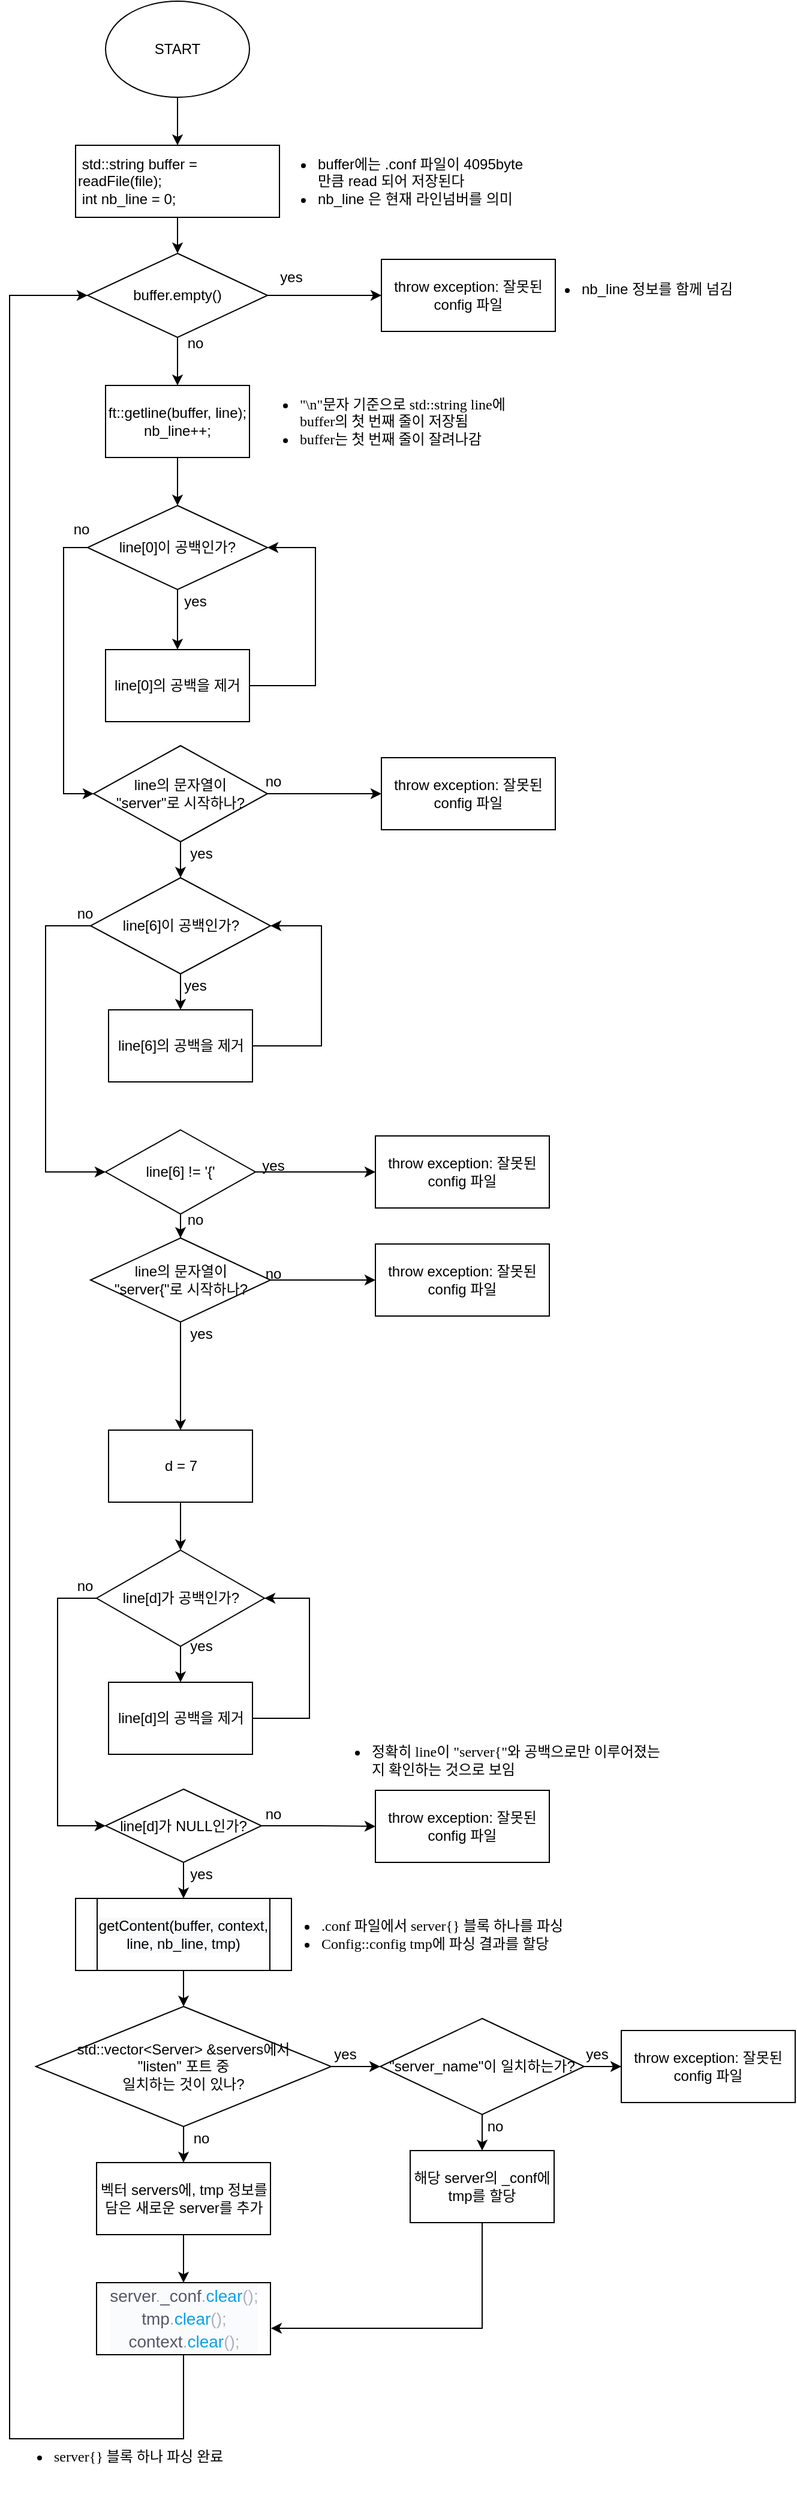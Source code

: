 <mxfile version="14.5.7" type="github">
  <diagram id="P94FQoILM087UZ30ZA-V" name="Page-1">
    <mxGraphModel dx="1099" dy="774" grid="1" gridSize="10" guides="1" tooltips="1" connect="1" arrows="1" fold="1" page="1" pageScale="1" pageWidth="827" pageHeight="1169" math="0" shadow="0">
      <root>
        <mxCell id="0" />
        <mxCell id="1" parent="0" />
        <mxCell id="13hCxG7cCII5tz9myrVL-3" value="" style="edgeStyle=orthogonalEdgeStyle;rounded=0;orthogonalLoop=1;jettySize=auto;html=1;" parent="1" source="13hCxG7cCII5tz9myrVL-1" target="13hCxG7cCII5tz9myrVL-2" edge="1">
          <mxGeometry relative="1" as="geometry" />
        </mxCell>
        <mxCell id="13hCxG7cCII5tz9myrVL-1" value="START" style="ellipse;whiteSpace=wrap;html=1;" parent="1" vertex="1">
          <mxGeometry x="90" y="10" width="120" height="80" as="geometry" />
        </mxCell>
        <mxCell id="13hCxG7cCII5tz9myrVL-8" value="" style="edgeStyle=orthogonalEdgeStyle;rounded=0;orthogonalLoop=1;jettySize=auto;html=1;" parent="1" source="13hCxG7cCII5tz9myrVL-2" target="13hCxG7cCII5tz9myrVL-7" edge="1">
          <mxGeometry relative="1" as="geometry" />
        </mxCell>
        <mxCell id="13hCxG7cCII5tz9myrVL-2" value="&amp;nbsp;std::string buffer = readFile(file);&lt;br&gt;&amp;nbsp;int nb_line = 0;" style="rounded=0;whiteSpace=wrap;html=1;align=left;" parent="1" vertex="1">
          <mxGeometry x="65" y="130" width="170" height="60" as="geometry" />
        </mxCell>
        <mxCell id="13hCxG7cCII5tz9myrVL-4" value="&lt;div&gt;&lt;ul&gt;&lt;li&gt;&lt;span style=&quot;font-family: &amp;#34;helvetica&amp;#34;&quot;&gt;buffer에는 .conf 파일이 4095byte만큼 read 되어 저장된다&lt;/span&gt;&lt;/li&gt;&lt;li&gt;&lt;span style=&quot;font-family: &amp;#34;helvetica&amp;#34;&quot;&gt;nb_line 은 현재 라인넘버를 의미&lt;/span&gt;&lt;/li&gt;&lt;/ul&gt;&lt;/div&gt;" style="text;html=1;strokeColor=none;fillColor=none;align=left;verticalAlign=middle;whiteSpace=wrap;rounded=0;" parent="1" vertex="1">
          <mxGeometry x="225" y="125" width="220" height="70" as="geometry" />
        </mxCell>
        <mxCell id="13hCxG7cCII5tz9myrVL-10" value="" style="edgeStyle=orthogonalEdgeStyle;rounded=0;orthogonalLoop=1;jettySize=auto;html=1;" parent="1" source="13hCxG7cCII5tz9myrVL-7" target="13hCxG7cCII5tz9myrVL-9" edge="1">
          <mxGeometry relative="1" as="geometry" />
        </mxCell>
        <mxCell id="13hCxG7cCII5tz9myrVL-25" value="" style="edgeStyle=orthogonalEdgeStyle;rounded=0;orthogonalLoop=1;jettySize=auto;html=1;" parent="1" source="13hCxG7cCII5tz9myrVL-7" target="13hCxG7cCII5tz9myrVL-23" edge="1">
          <mxGeometry relative="1" as="geometry" />
        </mxCell>
        <mxCell id="13hCxG7cCII5tz9myrVL-7" value="buffer.empty()" style="rhombus;whiteSpace=wrap;html=1;rounded=0;align=center;" parent="1" vertex="1">
          <mxGeometry x="75" y="220" width="150" height="70" as="geometry" />
        </mxCell>
        <mxCell id="13hCxG7cCII5tz9myrVL-9" value="&lt;div&gt;&lt;span style=&quot;font-family: &amp;#34;helvetica&amp;#34;&quot;&gt;throw exception: 잘못된 config 파일&lt;/span&gt;&lt;/div&gt;" style="whiteSpace=wrap;html=1;rounded=0;align=center;" parent="1" vertex="1">
          <mxGeometry x="320" y="225" width="145" height="60" as="geometry" />
        </mxCell>
        <mxCell id="13hCxG7cCII5tz9myrVL-28" value="" style="edgeStyle=orthogonalEdgeStyle;rounded=0;orthogonalLoop=1;jettySize=auto;html=1;" parent="1" source="13hCxG7cCII5tz9myrVL-23" target="13hCxG7cCII5tz9myrVL-27" edge="1">
          <mxGeometry relative="1" as="geometry" />
        </mxCell>
        <mxCell id="13hCxG7cCII5tz9myrVL-23" value="ft::getline(buffer, line);&lt;br&gt;nb_line++;" style="rounded=0;whiteSpace=wrap;html=1;" parent="1" vertex="1">
          <mxGeometry x="90" y="330" width="120" height="60" as="geometry" />
        </mxCell>
        <mxCell id="13hCxG7cCII5tz9myrVL-26" value="&lt;ul&gt;&lt;li&gt;&lt;font face=&quot;AppleSDGothicNeoM00, AppleSDGothicNeoM00&quot;&gt;&quot;\n&quot;문자 기준으로 std::string line에 buffer의 첫 번째 줄이 저장됨&lt;/font&gt;&lt;/li&gt;&lt;li&gt;&lt;font face=&quot;AppleSDGothicNeoM00, AppleSDGothicNeoM00&quot;&gt;buffer는 첫 번째 줄이 잘려나감&lt;/font&gt;&lt;/li&gt;&lt;/ul&gt;" style="text;html=1;strokeColor=none;fillColor=none;align=left;verticalAlign=middle;whiteSpace=wrap;rounded=0;" parent="1" vertex="1">
          <mxGeometry x="210" y="325" width="220" height="70" as="geometry" />
        </mxCell>
        <mxCell id="13hCxG7cCII5tz9myrVL-30" value="" style="edgeStyle=orthogonalEdgeStyle;rounded=0;orthogonalLoop=1;jettySize=auto;html=1;" parent="1" source="13hCxG7cCII5tz9myrVL-27" target="13hCxG7cCII5tz9myrVL-29" edge="1">
          <mxGeometry relative="1" as="geometry" />
        </mxCell>
        <mxCell id="13hCxG7cCII5tz9myrVL-32" style="edgeStyle=orthogonalEdgeStyle;rounded=0;orthogonalLoop=1;jettySize=auto;html=1;entryX=0;entryY=0.5;entryDx=0;entryDy=0;" parent="1" source="13hCxG7cCII5tz9myrVL-27" target="13hCxG7cCII5tz9myrVL-41" edge="1">
          <mxGeometry relative="1" as="geometry">
            <mxPoint x="90" y="670" as="targetPoint" />
            <Array as="points">
              <mxPoint x="55" y="465" />
              <mxPoint x="55" y="670" />
            </Array>
          </mxGeometry>
        </mxCell>
        <mxCell id="13hCxG7cCII5tz9myrVL-27" value="line[0]이 공백인가?" style="rhombus;whiteSpace=wrap;html=1;rounded=0;" parent="1" vertex="1">
          <mxGeometry x="75" y="430" width="150" height="70" as="geometry" />
        </mxCell>
        <mxCell id="13hCxG7cCII5tz9myrVL-31" style="edgeStyle=orthogonalEdgeStyle;rounded=0;orthogonalLoop=1;jettySize=auto;html=1;entryX=1;entryY=0.5;entryDx=0;entryDy=0;" parent="1" source="13hCxG7cCII5tz9myrVL-29" target="13hCxG7cCII5tz9myrVL-27" edge="1">
          <mxGeometry relative="1" as="geometry">
            <mxPoint x="380" y="520" as="targetPoint" />
            <Array as="points">
              <mxPoint x="265" y="580" />
              <mxPoint x="265" y="465" />
            </Array>
          </mxGeometry>
        </mxCell>
        <mxCell id="13hCxG7cCII5tz9myrVL-29" value="line[0]의 공백을 제거" style="whiteSpace=wrap;html=1;rounded=0;" parent="1" vertex="1">
          <mxGeometry x="90" y="550" width="120" height="60" as="geometry" />
        </mxCell>
        <mxCell id="13hCxG7cCII5tz9myrVL-35" value="yes" style="text;html=1;strokeColor=none;fillColor=none;align=center;verticalAlign=middle;whiteSpace=wrap;rounded=0;" parent="1" vertex="1">
          <mxGeometry x="145" y="500" width="40" height="20" as="geometry" />
        </mxCell>
        <mxCell id="13hCxG7cCII5tz9myrVL-36" value="yes" style="text;html=1;strokeColor=none;fillColor=none;align=center;verticalAlign=middle;whiteSpace=wrap;rounded=0;" parent="1" vertex="1">
          <mxGeometry x="225" y="230" width="40" height="20" as="geometry" />
        </mxCell>
        <mxCell id="13hCxG7cCII5tz9myrVL-37" value="no" style="text;html=1;strokeColor=none;fillColor=none;align=center;verticalAlign=middle;whiteSpace=wrap;rounded=0;" parent="1" vertex="1">
          <mxGeometry x="145" y="285" width="40" height="20" as="geometry" />
        </mxCell>
        <mxCell id="13hCxG7cCII5tz9myrVL-38" value="no" style="text;html=1;strokeColor=none;fillColor=none;align=center;verticalAlign=middle;whiteSpace=wrap;rounded=0;" parent="1" vertex="1">
          <mxGeometry x="50" y="440" width="40" height="20" as="geometry" />
        </mxCell>
        <mxCell id="13hCxG7cCII5tz9myrVL-50" value="" style="edgeStyle=orthogonalEdgeStyle;rounded=0;orthogonalLoop=1;jettySize=auto;html=1;" parent="1" source="13hCxG7cCII5tz9myrVL-40" target="13hCxG7cCII5tz9myrVL-49" edge="1">
          <mxGeometry relative="1" as="geometry" />
        </mxCell>
        <mxCell id="13hCxG7cCII5tz9myrVL-53" style="edgeStyle=orthogonalEdgeStyle;rounded=0;orthogonalLoop=1;jettySize=auto;html=1;entryX=0;entryY=0.5;entryDx=0;entryDy=0;" parent="1" source="13hCxG7cCII5tz9myrVL-40" target="13hCxG7cCII5tz9myrVL-48" edge="1">
          <mxGeometry relative="1" as="geometry">
            <mxPoint x="152.5" y="930" as="targetPoint" />
            <Array as="points">
              <mxPoint x="40" y="780" />
              <mxPoint x="40" y="985" />
            </Array>
          </mxGeometry>
        </mxCell>
        <mxCell id="13hCxG7cCII5tz9myrVL-40" value="line[6]이 공백인가?" style="rhombus;whiteSpace=wrap;html=1;" parent="1" vertex="1">
          <mxGeometry x="77.5" y="740" width="150" height="80" as="geometry" />
        </mxCell>
        <mxCell id="13hCxG7cCII5tz9myrVL-44" value="" style="edgeStyle=orthogonalEdgeStyle;rounded=0;orthogonalLoop=1;jettySize=auto;html=1;" parent="1" source="13hCxG7cCII5tz9myrVL-41" target="13hCxG7cCII5tz9myrVL-43" edge="1">
          <mxGeometry relative="1" as="geometry" />
        </mxCell>
        <mxCell id="13hCxG7cCII5tz9myrVL-47" value="" style="edgeStyle=orthogonalEdgeStyle;rounded=0;orthogonalLoop=1;jettySize=auto;html=1;" parent="1" source="13hCxG7cCII5tz9myrVL-41" target="13hCxG7cCII5tz9myrVL-40" edge="1">
          <mxGeometry relative="1" as="geometry" />
        </mxCell>
        <mxCell id="13hCxG7cCII5tz9myrVL-41" value="line의 문자열이&lt;br&gt;&quot;server&quot;로 시작하나?" style="rhombus;whiteSpace=wrap;html=1;" parent="1" vertex="1">
          <mxGeometry x="80" y="630" width="145" height="80" as="geometry" />
        </mxCell>
        <mxCell id="13hCxG7cCII5tz9myrVL-43" value="&lt;div&gt;&lt;span style=&quot;font-family: &amp;#34;helvetica&amp;#34;&quot;&gt;throw exception: 잘못된 config 파일&lt;/span&gt;&lt;/div&gt;" style="whiteSpace=wrap;html=1;rounded=0;align=center;" parent="1" vertex="1">
          <mxGeometry x="320" y="640" width="145" height="60" as="geometry" />
        </mxCell>
        <mxCell id="13hCxG7cCII5tz9myrVL-45" value="no" style="text;html=1;strokeColor=none;fillColor=none;align=center;verticalAlign=middle;whiteSpace=wrap;rounded=0;" parent="1" vertex="1">
          <mxGeometry x="210" y="650" width="40" height="20" as="geometry" />
        </mxCell>
        <mxCell id="13hCxG7cCII5tz9myrVL-56" value="" style="edgeStyle=orthogonalEdgeStyle;rounded=0;orthogonalLoop=1;jettySize=auto;html=1;" parent="1" source="13hCxG7cCII5tz9myrVL-48" target="13hCxG7cCII5tz9myrVL-55" edge="1">
          <mxGeometry relative="1" as="geometry" />
        </mxCell>
        <mxCell id="13hCxG7cCII5tz9myrVL-60" value="" style="edgeStyle=orthogonalEdgeStyle;rounded=0;orthogonalLoop=1;jettySize=auto;html=1;" parent="1" source="13hCxG7cCII5tz9myrVL-48" target="13hCxG7cCII5tz9myrVL-59" edge="1">
          <mxGeometry relative="1" as="geometry" />
        </mxCell>
        <mxCell id="13hCxG7cCII5tz9myrVL-48" value="line[6] != &#39;{&#39;" style="rhombus;whiteSpace=wrap;html=1;" parent="1" vertex="1">
          <mxGeometry x="90" y="950" width="125" height="70" as="geometry" />
        </mxCell>
        <mxCell id="13hCxG7cCII5tz9myrVL-52" value="" style="edgeStyle=orthogonalEdgeStyle;rounded=0;orthogonalLoop=1;jettySize=auto;html=1;entryX=1;entryY=0.5;entryDx=0;entryDy=0;" parent="1" source="13hCxG7cCII5tz9myrVL-49" target="13hCxG7cCII5tz9myrVL-40" edge="1">
          <mxGeometry relative="1" as="geometry">
            <Array as="points">
              <mxPoint x="270" y="880" />
              <mxPoint x="270" y="780" />
            </Array>
          </mxGeometry>
        </mxCell>
        <mxCell id="13hCxG7cCII5tz9myrVL-49" value="line[6]의 공백을 제거" style="whiteSpace=wrap;html=1;rounded=0;" parent="1" vertex="1">
          <mxGeometry x="92.5" y="850" width="120" height="60" as="geometry" />
        </mxCell>
        <mxCell id="13hCxG7cCII5tz9myrVL-51" value="yes" style="text;html=1;strokeColor=none;fillColor=none;align=center;verticalAlign=middle;whiteSpace=wrap;rounded=0;" parent="1" vertex="1">
          <mxGeometry x="145" y="820" width="40" height="20" as="geometry" />
        </mxCell>
        <mxCell id="13hCxG7cCII5tz9myrVL-54" value="no" style="text;html=1;strokeColor=none;fillColor=none;align=center;verticalAlign=middle;whiteSpace=wrap;rounded=0;" parent="1" vertex="1">
          <mxGeometry x="52.5" y="760" width="40" height="20" as="geometry" />
        </mxCell>
        <mxCell id="13hCxG7cCII5tz9myrVL-55" value="&lt;div&gt;&lt;span style=&quot;font-family: &amp;#34;helvetica&amp;#34;&quot;&gt;throw exception: 잘못된 config 파일&lt;/span&gt;&lt;/div&gt;" style="whiteSpace=wrap;html=1;rounded=0;align=center;" parent="1" vertex="1">
          <mxGeometry x="315" y="955" width="145" height="60" as="geometry" />
        </mxCell>
        <mxCell id="13hCxG7cCII5tz9myrVL-57" value="yes" style="text;html=1;strokeColor=none;fillColor=none;align=center;verticalAlign=middle;whiteSpace=wrap;rounded=0;" parent="1" vertex="1">
          <mxGeometry x="210" y="970" width="40" height="20" as="geometry" />
        </mxCell>
        <mxCell id="13hCxG7cCII5tz9myrVL-58" value="&lt;ul&gt;&lt;li&gt;&lt;font face=&quot;AppleSDGothicNeoM00, helvetica&quot;&gt;nb_line 정보를 함께 넘김&lt;/font&gt;&lt;/li&gt;&lt;/ul&gt;" style="text;html=1;strokeColor=none;fillColor=none;align=left;verticalAlign=middle;whiteSpace=wrap;rounded=0;" parent="1" vertex="1">
          <mxGeometry x="445" y="215" width="220" height="70" as="geometry" />
        </mxCell>
        <mxCell id="13hCxG7cCII5tz9myrVL-63" value="" style="edgeStyle=orthogonalEdgeStyle;rounded=0;orthogonalLoop=1;jettySize=auto;html=1;" parent="1" source="13hCxG7cCII5tz9myrVL-59" target="13hCxG7cCII5tz9myrVL-62" edge="1">
          <mxGeometry relative="1" as="geometry" />
        </mxCell>
        <mxCell id="13hCxG7cCII5tz9myrVL-67" value="" style="edgeStyle=orthogonalEdgeStyle;rounded=0;orthogonalLoop=1;jettySize=auto;html=1;" parent="1" source="13hCxG7cCII5tz9myrVL-59" target="13hCxG7cCII5tz9myrVL-66" edge="1">
          <mxGeometry relative="1" as="geometry" />
        </mxCell>
        <mxCell id="13hCxG7cCII5tz9myrVL-59" value="line의 문자열이&lt;br&gt;&quot;server{&quot;로 시작하나?" style="rhombus;whiteSpace=wrap;html=1;" parent="1" vertex="1">
          <mxGeometry x="77.5" y="1040" width="150" height="70" as="geometry" />
        </mxCell>
        <mxCell id="13hCxG7cCII5tz9myrVL-61" value="no" style="text;html=1;strokeColor=none;fillColor=none;align=center;verticalAlign=middle;whiteSpace=wrap;rounded=0;" parent="1" vertex="1">
          <mxGeometry x="145" y="1015" width="40" height="20" as="geometry" />
        </mxCell>
        <mxCell id="13hCxG7cCII5tz9myrVL-62" value="&lt;div&gt;&lt;span style=&quot;font-family: &amp;#34;helvetica&amp;#34;&quot;&gt;throw exception: 잘못된 config 파일&lt;/span&gt;&lt;/div&gt;" style="whiteSpace=wrap;html=1;rounded=0;align=center;" parent="1" vertex="1">
          <mxGeometry x="315" y="1045" width="145" height="60" as="geometry" />
        </mxCell>
        <mxCell id="13hCxG7cCII5tz9myrVL-64" value="yes" style="text;html=1;strokeColor=none;fillColor=none;align=center;verticalAlign=middle;whiteSpace=wrap;rounded=0;" parent="1" vertex="1">
          <mxGeometry x="150" y="1110" width="40" height="20" as="geometry" />
        </mxCell>
        <mxCell id="13hCxG7cCII5tz9myrVL-65" value="no" style="text;html=1;strokeColor=none;fillColor=none;align=center;verticalAlign=middle;whiteSpace=wrap;rounded=0;" parent="1" vertex="1">
          <mxGeometry x="210" y="1060" width="40" height="20" as="geometry" />
        </mxCell>
        <mxCell id="13hCxG7cCII5tz9myrVL-70" value="" style="edgeStyle=orthogonalEdgeStyle;rounded=0;orthogonalLoop=1;jettySize=auto;html=1;" parent="1" source="13hCxG7cCII5tz9myrVL-66" target="13hCxG7cCII5tz9myrVL-69" edge="1">
          <mxGeometry relative="1" as="geometry" />
        </mxCell>
        <mxCell id="13hCxG7cCII5tz9myrVL-66" value="d = 7" style="whiteSpace=wrap;html=1;" parent="1" vertex="1">
          <mxGeometry x="92.5" y="1200" width="120" height="60" as="geometry" />
        </mxCell>
        <mxCell id="13hCxG7cCII5tz9myrVL-68" style="edgeStyle=orthogonalEdgeStyle;rounded=0;orthogonalLoop=1;jettySize=auto;html=1;exitX=0.5;exitY=1;exitDx=0;exitDy=0;" parent="1" source="13hCxG7cCII5tz9myrVL-66" target="13hCxG7cCII5tz9myrVL-66" edge="1">
          <mxGeometry relative="1" as="geometry" />
        </mxCell>
        <mxCell id="13hCxG7cCII5tz9myrVL-72" value="" style="edgeStyle=orthogonalEdgeStyle;rounded=0;orthogonalLoop=1;jettySize=auto;html=1;" parent="1" source="13hCxG7cCII5tz9myrVL-69" target="13hCxG7cCII5tz9myrVL-71" edge="1">
          <mxGeometry relative="1" as="geometry" />
        </mxCell>
        <mxCell id="13hCxG7cCII5tz9myrVL-75" value="" style="edgeStyle=orthogonalEdgeStyle;rounded=0;orthogonalLoop=1;jettySize=auto;html=1;entryX=0;entryY=0.5;entryDx=0;entryDy=0;" parent="1" source="13hCxG7cCII5tz9myrVL-69" target="13hCxG7cCII5tz9myrVL-78" edge="1">
          <mxGeometry relative="1" as="geometry">
            <mxPoint x="92.5" y="1530" as="targetPoint" />
            <Array as="points">
              <mxPoint x="50" y="1340" />
              <mxPoint x="50" y="1530" />
            </Array>
          </mxGeometry>
        </mxCell>
        <mxCell id="13hCxG7cCII5tz9myrVL-69" value="line[d]가 공백인가?" style="rhombus;whiteSpace=wrap;html=1;" parent="1" vertex="1">
          <mxGeometry x="82.5" y="1300" width="140" height="80" as="geometry" />
        </mxCell>
        <mxCell id="13hCxG7cCII5tz9myrVL-73" style="edgeStyle=orthogonalEdgeStyle;rounded=0;orthogonalLoop=1;jettySize=auto;html=1;entryX=1;entryY=0.5;entryDx=0;entryDy=0;" parent="1" source="13hCxG7cCII5tz9myrVL-71" target="13hCxG7cCII5tz9myrVL-69" edge="1">
          <mxGeometry relative="1" as="geometry">
            <Array as="points">
              <mxPoint x="260" y="1440" />
              <mxPoint x="260" y="1340" />
            </Array>
          </mxGeometry>
        </mxCell>
        <mxCell id="13hCxG7cCII5tz9myrVL-71" value="&lt;span&gt;line[d]의 공백을 제거&lt;/span&gt;" style="whiteSpace=wrap;html=1;" parent="1" vertex="1">
          <mxGeometry x="92.5" y="1410" width="120" height="60" as="geometry" />
        </mxCell>
        <mxCell id="13hCxG7cCII5tz9myrVL-76" value="yes" style="text;html=1;strokeColor=none;fillColor=none;align=center;verticalAlign=middle;whiteSpace=wrap;rounded=0;" parent="1" vertex="1">
          <mxGeometry x="150" y="1370" width="40" height="20" as="geometry" />
        </mxCell>
        <mxCell id="13hCxG7cCII5tz9myrVL-77" value="no" style="text;html=1;strokeColor=none;fillColor=none;align=center;verticalAlign=middle;whiteSpace=wrap;rounded=0;" parent="1" vertex="1">
          <mxGeometry x="52.5" y="1320" width="40" height="20" as="geometry" />
        </mxCell>
        <mxCell id="13hCxG7cCII5tz9myrVL-80" value="" style="edgeStyle=orthogonalEdgeStyle;rounded=0;orthogonalLoop=1;jettySize=auto;html=1;entryX=0;entryY=0.5;entryDx=0;entryDy=0;" parent="1" source="13hCxG7cCII5tz9myrVL-78" target="13hCxG7cCII5tz9myrVL-81" edge="1">
          <mxGeometry relative="1" as="geometry">
            <mxPoint x="305" y="1530" as="targetPoint" />
          </mxGeometry>
        </mxCell>
        <mxCell id="13hCxG7cCII5tz9myrVL-84" value="" style="edgeStyle=orthogonalEdgeStyle;rounded=0;orthogonalLoop=1;jettySize=auto;html=1;entryX=0.5;entryY=0;entryDx=0;entryDy=0;" parent="1" source="13hCxG7cCII5tz9myrVL-78" target="13hCxG7cCII5tz9myrVL-109" edge="1">
          <mxGeometry relative="1" as="geometry">
            <mxPoint x="155" y="1590" as="targetPoint" />
          </mxGeometry>
        </mxCell>
        <mxCell id="13hCxG7cCII5tz9myrVL-78" value="line[d]가 NULL인가?" style="rhombus;whiteSpace=wrap;html=1;" parent="1" vertex="1">
          <mxGeometry x="90" y="1499" width="130" height="61" as="geometry" />
        </mxCell>
        <mxCell id="13hCxG7cCII5tz9myrVL-81" value="&lt;div&gt;&lt;span style=&quot;font-family: &amp;#34;helvetica&amp;#34;&quot;&gt;throw exception: 잘못된 config 파일&lt;/span&gt;&lt;/div&gt;" style="whiteSpace=wrap;html=1;rounded=0;align=center;" parent="1" vertex="1">
          <mxGeometry x="315" y="1500" width="145" height="60" as="geometry" />
        </mxCell>
        <mxCell id="13hCxG7cCII5tz9myrVL-82" value="no" style="text;html=1;strokeColor=none;fillColor=none;align=center;verticalAlign=middle;whiteSpace=wrap;rounded=0;" parent="1" vertex="1">
          <mxGeometry x="210" y="1510" width="40" height="20" as="geometry" />
        </mxCell>
        <mxCell id="13hCxG7cCII5tz9myrVL-98" value="" style="edgeStyle=orthogonalEdgeStyle;rounded=0;orthogonalLoop=1;jettySize=auto;html=1;" parent="1" source="13hCxG7cCII5tz9myrVL-87" target="13hCxG7cCII5tz9myrVL-99" edge="1">
          <mxGeometry relative="1" as="geometry">
            <mxPoint x="153" y="1840" as="targetPoint" />
          </mxGeometry>
        </mxCell>
        <mxCell id="13hCxG7cCII5tz9myrVL-106" value="" style="edgeStyle=orthogonalEdgeStyle;rounded=0;orthogonalLoop=1;jettySize=auto;html=1;" parent="1" source="13hCxG7cCII5tz9myrVL-87" target="13hCxG7cCII5tz9myrVL-89" edge="1">
          <mxGeometry relative="1" as="geometry" />
        </mxCell>
        <mxCell id="13hCxG7cCII5tz9myrVL-87" value="&lt;span style=&quot;text-align: left&quot;&gt;std::vector&amp;lt;Server&amp;gt; &amp;amp;servers에서&lt;/span&gt;&lt;br&gt;&quot;listen&quot; 포트 중&lt;br&gt;일치하는 것이 있나?" style="rhombus;whiteSpace=wrap;html=1;align=center;" parent="1" vertex="1">
          <mxGeometry x="31.88" y="1680" width="246.25" height="100" as="geometry" />
        </mxCell>
        <mxCell id="13hCxG7cCII5tz9myrVL-92" value="" style="edgeStyle=orthogonalEdgeStyle;rounded=0;orthogonalLoop=1;jettySize=auto;html=1;" parent="1" source="13hCxG7cCII5tz9myrVL-89" target="13hCxG7cCII5tz9myrVL-91" edge="1">
          <mxGeometry relative="1" as="geometry" />
        </mxCell>
        <mxCell id="13hCxG7cCII5tz9myrVL-89" value="벡터 servers에, tmp 정보를 담은 새로운 server를 추가" style="whiteSpace=wrap;html=1;" parent="1" vertex="1">
          <mxGeometry x="82.51" y="1810" width="145" height="60" as="geometry" />
        </mxCell>
        <mxCell id="13hCxG7cCII5tz9myrVL-115" style="edgeStyle=orthogonalEdgeStyle;rounded=0;orthogonalLoop=1;jettySize=auto;html=1;entryX=0;entryY=0.5;entryDx=0;entryDy=0;exitX=0.5;exitY=1;exitDx=0;exitDy=0;" parent="1" source="13hCxG7cCII5tz9myrVL-91" target="13hCxG7cCII5tz9myrVL-7" edge="1">
          <mxGeometry relative="1" as="geometry">
            <mxPoint x="10" y="190" as="targetPoint" />
            <Array as="points">
              <mxPoint x="155" y="2040" />
              <mxPoint x="10" y="2040" />
              <mxPoint x="10" y="255" />
            </Array>
          </mxGeometry>
        </mxCell>
        <mxCell id="13hCxG7cCII5tz9myrVL-91" value="&lt;div style=&quot;color: rgb(86 , 88 , 105) ; background-color: rgb(250 , 251 , 252) ; font-size: 14px ; line-height: 19px&quot;&gt;&lt;div&gt;server&lt;span style=&quot;color: #adb1c2&quot;&gt;.&lt;/span&gt;_conf&lt;span style=&quot;color: #adb1c2&quot;&gt;.&lt;/span&gt;&lt;span style=&quot;color: #09a1ed&quot;&gt;clear&lt;/span&gt;&lt;span style=&quot;color: #adb1c2&quot;&gt;();&lt;/span&gt;&lt;/div&gt;&lt;div&gt;&lt;span style=&quot;font-family: &amp;#34;helvetica&amp;#34;&quot;&gt;tmp&lt;/span&gt;&lt;span style=&quot;font-family: &amp;#34;helvetica&amp;#34; ; color: rgb(173 , 177 , 194)&quot;&gt;.&lt;/span&gt;&lt;span style=&quot;font-family: &amp;#34;helvetica&amp;#34; ; color: rgb(9 , 161 , 237)&quot;&gt;clear&lt;/span&gt;&lt;span style=&quot;font-family: &amp;#34;helvetica&amp;#34; ; color: rgb(173 , 177 , 194)&quot;&gt;();&lt;/span&gt;&lt;/div&gt;&lt;div&gt;&lt;span style=&quot;font-family: &amp;#34;helvetica&amp;#34;&quot;&gt;context&lt;/span&gt;&lt;span style=&quot;font-family: &amp;#34;helvetica&amp;#34; ; color: rgb(173 , 177 , 194)&quot;&gt;.&lt;/span&gt;&lt;span style=&quot;font-family: &amp;#34;helvetica&amp;#34; ; color: rgb(9 , 161 , 237)&quot;&gt;clear&lt;/span&gt;&lt;span style=&quot;font-family: &amp;#34;helvetica&amp;#34; ; color: rgb(173 , 177 , 194)&quot;&gt;();&lt;/span&gt;&lt;/div&gt;&lt;/div&gt;" style="whiteSpace=wrap;html=1;" parent="1" vertex="1">
          <mxGeometry x="82.5" y="1910" width="145" height="60" as="geometry" />
        </mxCell>
        <mxCell id="13hCxG7cCII5tz9myrVL-94" value="no" style="text;html=1;strokeColor=none;fillColor=none;align=center;verticalAlign=middle;whiteSpace=wrap;rounded=0;" parent="1" vertex="1">
          <mxGeometry x="150" y="1780" width="40" height="20" as="geometry" />
        </mxCell>
        <mxCell id="13hCxG7cCII5tz9myrVL-95" value="yes" style="text;html=1;strokeColor=none;fillColor=none;align=center;verticalAlign=middle;whiteSpace=wrap;rounded=0;" parent="1" vertex="1">
          <mxGeometry x="270" y="1710" width="40" height="20" as="geometry" />
        </mxCell>
        <mxCell id="13hCxG7cCII5tz9myrVL-101" value="" style="edgeStyle=orthogonalEdgeStyle;rounded=0;orthogonalLoop=1;jettySize=auto;html=1;" parent="1" source="13hCxG7cCII5tz9myrVL-99" target="13hCxG7cCII5tz9myrVL-100" edge="1">
          <mxGeometry relative="1" as="geometry" />
        </mxCell>
        <mxCell id="13hCxG7cCII5tz9myrVL-104" value="" style="edgeStyle=orthogonalEdgeStyle;rounded=0;orthogonalLoop=1;jettySize=auto;html=1;" parent="1" source="13hCxG7cCII5tz9myrVL-99" target="13hCxG7cCII5tz9myrVL-103" edge="1">
          <mxGeometry relative="1" as="geometry" />
        </mxCell>
        <mxCell id="13hCxG7cCII5tz9myrVL-99" value="&quot;server_name&quot;이 일치하는가?" style="rhombus;whiteSpace=wrap;html=1;" parent="1" vertex="1">
          <mxGeometry x="319" y="1690" width="170" height="80" as="geometry" />
        </mxCell>
        <mxCell id="13hCxG7cCII5tz9myrVL-100" value="&lt;div&gt;&lt;span style=&quot;font-family: &amp;#34;helvetica&amp;#34;&quot;&gt;throw exception: 잘못된 config 파일&lt;/span&gt;&lt;/div&gt;" style="whiteSpace=wrap;html=1;rounded=0;align=center;" parent="1" vertex="1">
          <mxGeometry x="520" y="1700" width="145" height="60" as="geometry" />
        </mxCell>
        <mxCell id="13hCxG7cCII5tz9myrVL-102" value="yes" style="text;html=1;strokeColor=none;fillColor=none;align=center;verticalAlign=middle;whiteSpace=wrap;rounded=0;" parent="1" vertex="1">
          <mxGeometry x="480" y="1710" width="40" height="20" as="geometry" />
        </mxCell>
        <mxCell id="13hCxG7cCII5tz9myrVL-107" style="edgeStyle=orthogonalEdgeStyle;rounded=0;orthogonalLoop=1;jettySize=auto;html=1;entryX=1.003;entryY=0.633;entryDx=0;entryDy=0;entryPerimeter=0;" parent="1" target="13hCxG7cCII5tz9myrVL-91" edge="1">
          <mxGeometry relative="1" as="geometry">
            <mxPoint x="160" y="1910" as="targetPoint" />
            <mxPoint x="404" y="1820" as="sourcePoint" />
            <Array as="points">
              <mxPoint x="404" y="1948" />
            </Array>
          </mxGeometry>
        </mxCell>
        <mxCell id="13hCxG7cCII5tz9myrVL-103" value="해당 server의 _conf에&lt;br&gt;tmp를 할당" style="whiteSpace=wrap;html=1;" parent="1" vertex="1">
          <mxGeometry x="344" y="1800" width="120" height="60" as="geometry" />
        </mxCell>
        <mxCell id="13hCxG7cCII5tz9myrVL-105" value="no" style="text;html=1;strokeColor=none;fillColor=none;align=center;verticalAlign=middle;whiteSpace=wrap;rounded=0;" parent="1" vertex="1">
          <mxGeometry x="395" y="1770" width="40" height="20" as="geometry" />
        </mxCell>
        <mxCell id="13hCxG7cCII5tz9myrVL-108" style="edgeStyle=orthogonalEdgeStyle;rounded=0;orthogonalLoop=1;jettySize=auto;html=1;exitX=0.5;exitY=1;exitDx=0;exitDy=0;" parent="1" source="13hCxG7cCII5tz9myrVL-94" target="13hCxG7cCII5tz9myrVL-94" edge="1">
          <mxGeometry relative="1" as="geometry" />
        </mxCell>
        <mxCell id="13hCxG7cCII5tz9myrVL-112" value="" style="edgeStyle=orthogonalEdgeStyle;rounded=0;orthogonalLoop=1;jettySize=auto;html=1;" parent="1" source="13hCxG7cCII5tz9myrVL-109" target="13hCxG7cCII5tz9myrVL-87" edge="1">
          <mxGeometry relative="1" as="geometry" />
        </mxCell>
        <mxCell id="13hCxG7cCII5tz9myrVL-109" value="&#xa;&#xa;&lt;span style=&quot;color: rgb(0, 0, 0); font-family: applesdgothicneom00, helvetica; font-size: 12px; font-style: normal; font-weight: 400; letter-spacing: normal; text-align: center; text-indent: 0px; text-transform: none; word-spacing: 0px; background-color: rgb(248, 249, 250); display: inline; float: none;&quot;&gt;getContent(buffer, context, line, nb_line, tmp)&lt;/span&gt;&#xa;&#xa;" style="shape=process;whiteSpace=wrap;html=1;backgroundOutline=1;align=center;" parent="1" vertex="1">
          <mxGeometry x="65" y="1590" width="180" height="60" as="geometry" />
        </mxCell>
        <mxCell id="13hCxG7cCII5tz9myrVL-114" value="&lt;ul&gt;&lt;li&gt;&lt;span style=&quot;font-family: &amp;#34;applesdgothicneom00&amp;#34; , &amp;#34;applesdgothicneom00&amp;#34;&quot;&gt;.conf 파일에서 server{} 블록 하나를 파싱&lt;/span&gt;&lt;br&gt;&lt;/li&gt;&lt;li&gt;&lt;span style=&quot;font-family: &amp;#34;applesdgothicneom00&amp;#34; , &amp;#34;applesdgothicneom00&amp;#34;&quot;&gt;Config::config tmp에 파싱 결과를 할당&lt;/span&gt;&lt;/li&gt;&lt;/ul&gt;" style="text;html=1;strokeColor=none;fillColor=none;align=left;verticalAlign=middle;whiteSpace=wrap;rounded=0;" parent="1" vertex="1">
          <mxGeometry x="227.5" y="1585" width="245" height="70" as="geometry" />
        </mxCell>
        <mxCell id="13hCxG7cCII5tz9myrVL-117" value="&lt;ul&gt;&lt;li&gt;&lt;font face=&quot;AppleSDGothicNeoM00, applesdgothicneom00&quot;&gt;server{} 블록 하나 파싱 완료&lt;/font&gt;&lt;/li&gt;&lt;/ul&gt;" style="text;html=1;strokeColor=none;fillColor=none;align=left;verticalAlign=middle;whiteSpace=wrap;rounded=0;" parent="1" vertex="1">
          <mxGeometry x="5" y="2020" width="245" height="70" as="geometry" />
        </mxCell>
        <mxCell id="a2KQ85Uh5giSHMao5WSL-1" value="yes" style="text;html=1;strokeColor=none;fillColor=none;align=center;verticalAlign=middle;whiteSpace=wrap;rounded=0;" parent="1" vertex="1">
          <mxGeometry x="150" y="1560" width="40" height="20" as="geometry" />
        </mxCell>
        <mxCell id="a2KQ85Uh5giSHMao5WSL-2" value="&lt;ul&gt;&lt;li&gt;&lt;font face=&quot;AppleSDGothicNeoM00, applesdgothicneom00&quot;&gt;정확히 line이 &quot;server{&quot;와 공백으로만 이루어졌는지 확인하는 것으로 보임&lt;/font&gt;&lt;/li&gt;&lt;/ul&gt;" style="text;html=1;strokeColor=none;fillColor=none;align=left;verticalAlign=middle;whiteSpace=wrap;rounded=0;" parent="1" vertex="1">
          <mxGeometry x="270" y="1440" width="290" height="70" as="geometry" />
        </mxCell>
        <mxCell id="NsCcuSabks8nJYObxPIR-1" value="yes" style="text;html=1;strokeColor=none;fillColor=none;align=center;verticalAlign=middle;whiteSpace=wrap;rounded=0;" vertex="1" parent="1">
          <mxGeometry x="150" y="710" width="40" height="20" as="geometry" />
        </mxCell>
      </root>
    </mxGraphModel>
  </diagram>
</mxfile>
